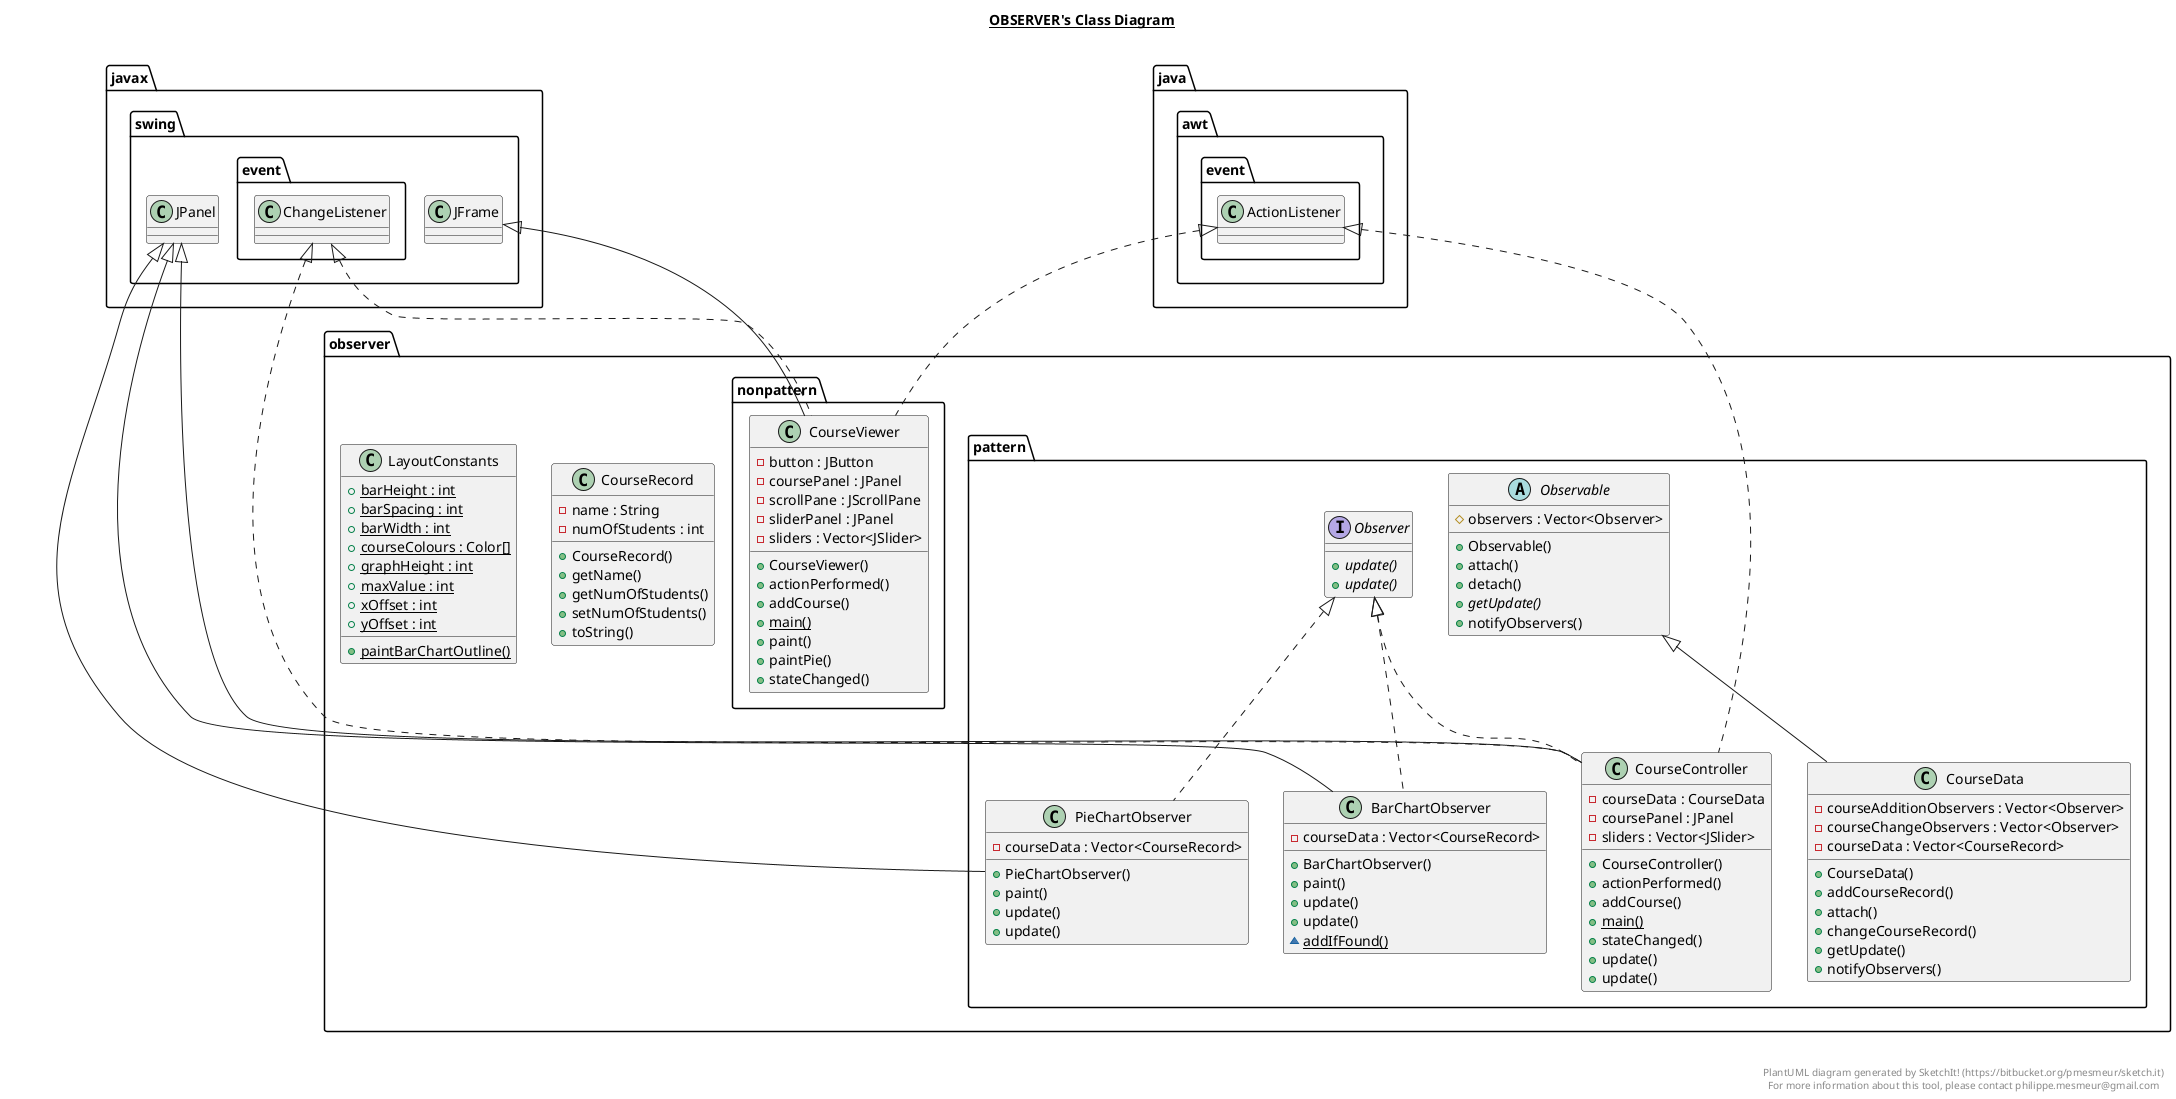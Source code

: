 @startuml

title __OBSERVER's Class Diagram__\n


class observer.CourseRecord {
  - name : String
  - numOfStudents : int
  + CourseRecord()
  + getName()
  + getNumOfStudents()
  + setNumOfStudents()
  + toString()
}

class observer.LayoutConstants {
  {static} + barHeight : int
  {static} + barSpacing : int
  {static} + barWidth : int
  {static} + courseColours : Color[]
  {static} + graphHeight : int
  {static} + maxValue : int
  {static} + xOffset : int
  {static} + yOffset : int
  {static} + paintBarChartOutline()
}


class observer.pattern.BarChartObserver {
    - courseData : Vector<CourseRecord>
    + BarChartObserver()
    + paint()
    + update()
    + update()
    {static} ~ addIfFound()
}

class observer.pattern.CourseController {
    - courseData : CourseData
    - coursePanel : JPanel
    - sliders : Vector<JSlider>
    + CourseController()
    + actionPerformed()
    + addCourse()
    {static} + main()
    + stateChanged()
    + update()
    + update()
}

class observer.pattern.CourseData {
    - courseAdditionObservers : Vector<Observer>
    - courseChangeObservers : Vector<Observer>
    - courseData : Vector<CourseRecord>
    + CourseData()
    + addCourseRecord()
    + attach()
    + changeCourseRecord()
    + getUpdate()
    + notifyObservers()
}


abstract class observer.pattern.Observable {
    # observers : Vector<Observer>
    + Observable()
    + attach()
    + detach()
    {abstract} + getUpdate()
    + notifyObservers()
}

interface observer.pattern.Observer {
    {abstract} + update()
    {abstract} + update()
}


class observer.pattern.PieChartObserver {
    - courseData : Vector<CourseRecord>
    + PieChartObserver()
    + paint()
    + update()
    + update()
}

observer.pattern.BarChartObserver .up.|> observer.pattern.Observer
observer.pattern.BarChartObserver -up-|> javax.swing.JPanel
observer.pattern.CourseController .up.|> java.awt.event.ActionListener
observer.pattern.CourseController .up.|> javax.swing.event.ChangeListener
observer.pattern.CourseController .up.|> observer.pattern.Observer
observer.pattern.CourseController -up-|> javax.swing.JPanel
observer.pattern.CourseData -up-|> observer.pattern.Observable
observer.pattern.PieChartObserver .up.|> observer.pattern.Observer
observer.pattern.PieChartObserver -up-|> javax.swing.JPanel


class observer.nonpattern.CourseViewer {
    - button : JButton
    - coursePanel : JPanel
    - scrollPane : JScrollPane
    - sliderPanel : JPanel
    - sliders : Vector<JSlider>
    + CourseViewer()
    + actionPerformed()
    + addCourse()
    {static} + main()
    + paint()
    + paintPie()
    + stateChanged()
}

observer.nonpattern.CourseViewer .up.|> java.awt.event.ActionListener
observer.nonpattern.CourseViewer .up.|> javax.swing.event.ChangeListener
observer.nonpattern.CourseViewer -up-|> javax.swing.JFrame


right footer


PlantUML diagram generated by SketchIt! (https://bitbucket.org/pmesmeur/sketch.it)
For more information about this tool, please contact philippe.mesmeur@gmail.com
endfooter

@enduml

